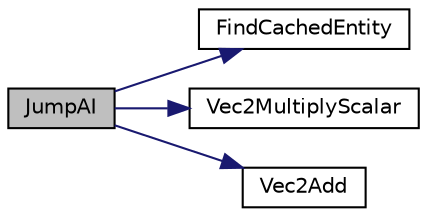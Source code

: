 digraph "JumpAI"
{
  edge [fontname="Helvetica",fontsize="10",labelfontname="Helvetica",labelfontsize="10"];
  node [fontname="Helvetica",fontsize="10",shape=record];
  rankdir="LR";
  Node1 [label="JumpAI",height=0.2,width=0.4,color="black", fillcolor="grey75", style="filled", fontcolor="black"];
  Node1 -> Node2 [color="midnightblue",fontsize="10",style="solid",fontname="Helvetica"];
  Node2 [label="FindCachedEntity",height=0.2,width=0.4,color="black", fillcolor="white", style="filled",URL="$entity_8c.html#a018dc9e984dbb58b293f263775b528c6"];
  Node1 -> Node3 [color="midnightblue",fontsize="10",style="solid",fontname="Helvetica"];
  Node3 [label="Vec2MultiplyScalar",height=0.2,width=0.4,color="black", fillcolor="white", style="filled",URL="$globals_8h.html#aa9e0b764ef33951a7a3e46dfa128837b"];
  Node1 -> Node4 [color="midnightblue",fontsize="10",style="solid",fontname="Helvetica"];
  Node4 [label="Vec2Add",height=0.2,width=0.4,color="black", fillcolor="white", style="filled",URL="$globals_8h.html#a0b07daa7e4d5ab9bc9842dbd07ffbd1c"];
}
